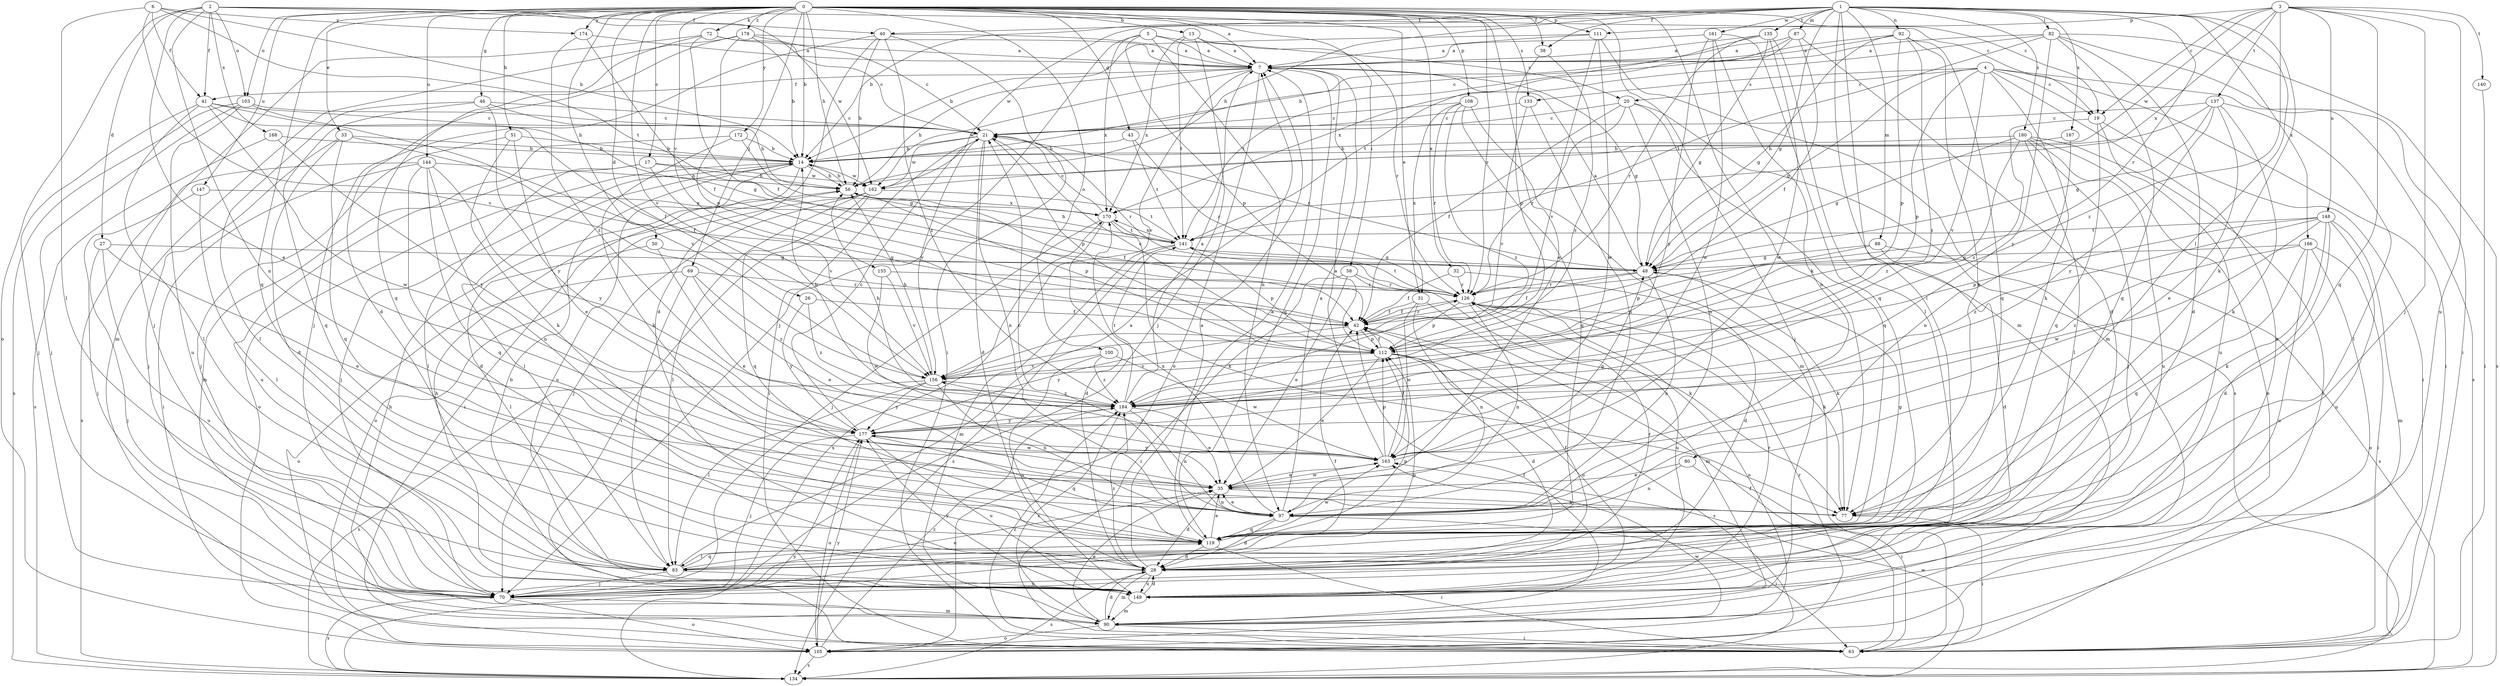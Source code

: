 strict digraph  {
0;
1;
2;
3;
4;
5;
6;
7;
13;
14;
17;
19;
20;
21;
26;
27;
28;
31;
32;
33;
35;
38;
40;
41;
42;
43;
46;
48;
50;
51;
56;
58;
63;
69;
70;
72;
77;
80;
82;
83;
87;
88;
90;
92;
97;
100;
103;
105;
108;
111;
112;
119;
126;
133;
134;
135;
137;
140;
141;
144;
147;
148;
149;
155;
156;
161;
162;
163;
166;
167;
168;
170;
172;
174;
177;
178;
180;
184;
0 -> 7  [label=a];
0 -> 13  [label=b];
0 -> 14  [label=b];
0 -> 17  [label=c];
0 -> 19  [label=c];
0 -> 26  [label=d];
0 -> 31  [label=e];
0 -> 32  [label=e];
0 -> 33  [label=e];
0 -> 35  [label=e];
0 -> 38  [label=f];
0 -> 43  [label=g];
0 -> 46  [label=g];
0 -> 50  [label=h];
0 -> 51  [label=h];
0 -> 56  [label=h];
0 -> 58  [label=i];
0 -> 63  [label=i];
0 -> 69  [label=j];
0 -> 72  [label=k];
0 -> 77  [label=k];
0 -> 100  [label=o];
0 -> 103  [label=o];
0 -> 108  [label=p];
0 -> 111  [label=p];
0 -> 119  [label=q];
0 -> 126  [label=r];
0 -> 133  [label=s];
0 -> 144  [label=u];
0 -> 147  [label=u];
0 -> 155  [label=v];
0 -> 156  [label=v];
0 -> 172  [label=y];
0 -> 174  [label=y];
0 -> 178  [label=z];
1 -> 14  [label=b];
1 -> 38  [label=f];
1 -> 40  [label=f];
1 -> 48  [label=g];
1 -> 56  [label=h];
1 -> 77  [label=k];
1 -> 80  [label=l];
1 -> 82  [label=l];
1 -> 83  [label=l];
1 -> 87  [label=m];
1 -> 88  [label=m];
1 -> 90  [label=m];
1 -> 92  [label=n];
1 -> 126  [label=r];
1 -> 135  [label=t];
1 -> 161  [label=w];
1 -> 162  [label=w];
1 -> 166  [label=x];
1 -> 167  [label=x];
1 -> 180  [label=z];
2 -> 19  [label=c];
2 -> 27  [label=d];
2 -> 35  [label=e];
2 -> 40  [label=f];
2 -> 41  [label=f];
2 -> 97  [label=n];
2 -> 103  [label=o];
2 -> 105  [label=o];
2 -> 162  [label=w];
2 -> 168  [label=x];
3 -> 19  [label=c];
3 -> 70  [label=j];
3 -> 111  [label=p];
3 -> 119  [label=q];
3 -> 137  [label=t];
3 -> 140  [label=t];
3 -> 148  [label=u];
3 -> 149  [label=u];
3 -> 162  [label=w];
3 -> 170  [label=x];
3 -> 184  [label=z];
4 -> 19  [label=c];
4 -> 20  [label=c];
4 -> 48  [label=g];
4 -> 63  [label=i];
4 -> 77  [label=k];
4 -> 112  [label=p];
4 -> 133  [label=s];
4 -> 134  [label=s];
4 -> 149  [label=u];
4 -> 156  [label=v];
5 -> 7  [label=a];
5 -> 20  [label=c];
5 -> 70  [label=j];
5 -> 97  [label=n];
5 -> 112  [label=p];
5 -> 170  [label=x];
6 -> 14  [label=b];
6 -> 41  [label=f];
6 -> 83  [label=l];
6 -> 141  [label=t];
6 -> 156  [label=v];
6 -> 174  [label=y];
7 -> 41  [label=f];
7 -> 48  [label=g];
7 -> 56  [label=h];
7 -> 105  [label=o];
7 -> 119  [label=q];
7 -> 156  [label=v];
7 -> 162  [label=w];
13 -> 7  [label=a];
13 -> 70  [label=j];
13 -> 126  [label=r];
13 -> 141  [label=t];
13 -> 170  [label=x];
14 -> 56  [label=h];
14 -> 63  [label=i];
14 -> 70  [label=j];
14 -> 83  [label=l];
14 -> 105  [label=o];
14 -> 149  [label=u];
14 -> 162  [label=w];
17 -> 56  [label=h];
17 -> 83  [label=l];
17 -> 149  [label=u];
17 -> 156  [label=v];
17 -> 162  [label=w];
19 -> 63  [label=i];
19 -> 119  [label=q];
19 -> 149  [label=u];
19 -> 184  [label=z];
20 -> 21  [label=c];
20 -> 42  [label=f];
20 -> 97  [label=n];
20 -> 119  [label=q];
20 -> 126  [label=r];
20 -> 134  [label=s];
21 -> 14  [label=b];
21 -> 28  [label=d];
21 -> 63  [label=i];
21 -> 97  [label=n];
21 -> 112  [label=p];
21 -> 126  [label=r];
21 -> 156  [label=v];
21 -> 162  [label=w];
26 -> 42  [label=f];
26 -> 177  [label=y];
26 -> 184  [label=z];
27 -> 35  [label=e];
27 -> 48  [label=g];
27 -> 70  [label=j];
27 -> 149  [label=u];
28 -> 7  [label=a];
28 -> 42  [label=f];
28 -> 90  [label=m];
28 -> 126  [label=r];
28 -> 134  [label=s];
28 -> 149  [label=u];
28 -> 184  [label=z];
31 -> 42  [label=f];
31 -> 90  [label=m];
31 -> 97  [label=n];
31 -> 163  [label=w];
32 -> 28  [label=d];
32 -> 42  [label=f];
32 -> 126  [label=r];
33 -> 14  [label=b];
33 -> 28  [label=d];
33 -> 42  [label=f];
33 -> 70  [label=j];
33 -> 119  [label=q];
35 -> 28  [label=d];
35 -> 77  [label=k];
35 -> 97  [label=n];
35 -> 163  [label=w];
38 -> 112  [label=p];
38 -> 184  [label=z];
40 -> 7  [label=a];
40 -> 28  [label=d];
40 -> 56  [label=h];
40 -> 63  [label=i];
40 -> 70  [label=j];
40 -> 184  [label=z];
41 -> 21  [label=c];
41 -> 42  [label=f];
41 -> 48  [label=g];
41 -> 70  [label=j];
41 -> 83  [label=l];
41 -> 163  [label=w];
42 -> 112  [label=p];
42 -> 126  [label=r];
42 -> 177  [label=y];
43 -> 14  [label=b];
43 -> 126  [label=r];
43 -> 141  [label=t];
46 -> 21  [label=c];
46 -> 56  [label=h];
46 -> 83  [label=l];
46 -> 119  [label=q];
46 -> 177  [label=y];
48 -> 7  [label=a];
48 -> 21  [label=c];
48 -> 42  [label=f];
48 -> 77  [label=k];
48 -> 97  [label=n];
48 -> 126  [label=r];
50 -> 35  [label=e];
50 -> 48  [label=g];
50 -> 83  [label=l];
51 -> 14  [label=b];
51 -> 35  [label=e];
51 -> 70  [label=j];
51 -> 77  [label=k];
56 -> 14  [label=b];
56 -> 42  [label=f];
56 -> 112  [label=p];
56 -> 170  [label=x];
58 -> 35  [label=e];
58 -> 63  [label=i];
58 -> 77  [label=k];
58 -> 126  [label=r];
63 -> 42  [label=f];
63 -> 184  [label=z];
69 -> 35  [label=e];
69 -> 83  [label=l];
69 -> 105  [label=o];
69 -> 126  [label=r];
69 -> 184  [label=z];
70 -> 35  [label=e];
70 -> 42  [label=f];
70 -> 90  [label=m];
70 -> 105  [label=o];
70 -> 112  [label=p];
70 -> 134  [label=s];
72 -> 7  [label=a];
72 -> 21  [label=c];
72 -> 42  [label=f];
72 -> 70  [label=j];
72 -> 119  [label=q];
77 -> 63  [label=i];
80 -> 35  [label=e];
80 -> 63  [label=i];
80 -> 97  [label=n];
82 -> 7  [label=a];
82 -> 28  [label=d];
82 -> 63  [label=i];
82 -> 119  [label=q];
82 -> 134  [label=s];
82 -> 141  [label=t];
82 -> 170  [label=x];
82 -> 177  [label=y];
83 -> 7  [label=a];
83 -> 70  [label=j];
83 -> 112  [label=p];
83 -> 119  [label=q];
83 -> 149  [label=u];
87 -> 7  [label=a];
87 -> 14  [label=b];
87 -> 28  [label=d];
87 -> 42  [label=f];
87 -> 141  [label=t];
88 -> 28  [label=d];
88 -> 48  [label=g];
88 -> 112  [label=p];
88 -> 134  [label=s];
90 -> 28  [label=d];
90 -> 35  [label=e];
90 -> 42  [label=f];
90 -> 56  [label=h];
90 -> 63  [label=i];
90 -> 105  [label=o];
90 -> 184  [label=z];
92 -> 7  [label=a];
92 -> 21  [label=c];
92 -> 48  [label=g];
92 -> 77  [label=k];
92 -> 112  [label=p];
92 -> 119  [label=q];
92 -> 184  [label=z];
97 -> 7  [label=a];
97 -> 21  [label=c];
97 -> 28  [label=d];
97 -> 35  [label=e];
97 -> 63  [label=i];
97 -> 119  [label=q];
97 -> 170  [label=x];
100 -> 149  [label=u];
100 -> 156  [label=v];
100 -> 163  [label=w];
100 -> 184  [label=z];
103 -> 21  [label=c];
103 -> 70  [label=j];
103 -> 134  [label=s];
103 -> 149  [label=u];
103 -> 156  [label=v];
105 -> 126  [label=r];
105 -> 134  [label=s];
105 -> 163  [label=w];
105 -> 177  [label=y];
105 -> 184  [label=z];
108 -> 21  [label=c];
108 -> 90  [label=m];
108 -> 119  [label=q];
108 -> 126  [label=r];
108 -> 184  [label=z];
108 -> 31  [label=x];
111 -> 7  [label=a];
111 -> 14  [label=b];
111 -> 90  [label=m];
111 -> 156  [label=v];
111 -> 163  [label=w];
112 -> 21  [label=c];
112 -> 28  [label=d];
112 -> 35  [label=e];
112 -> 42  [label=f];
112 -> 134  [label=s];
112 -> 149  [label=u];
112 -> 156  [label=v];
119 -> 7  [label=a];
119 -> 28  [label=d];
119 -> 35  [label=e];
119 -> 48  [label=g];
119 -> 63  [label=i];
119 -> 83  [label=l];
119 -> 163  [label=w];
126 -> 42  [label=f];
126 -> 77  [label=k];
126 -> 97  [label=n];
126 -> 105  [label=o];
126 -> 112  [label=p];
126 -> 141  [label=t];
126 -> 149  [label=u];
133 -> 21  [label=c];
133 -> 97  [label=n];
133 -> 156  [label=v];
134 -> 163  [label=w];
134 -> 170  [label=x];
134 -> 177  [label=y];
135 -> 7  [label=a];
135 -> 48  [label=g];
135 -> 83  [label=l];
135 -> 126  [label=r];
135 -> 141  [label=t];
135 -> 163  [label=w];
137 -> 21  [label=c];
137 -> 35  [label=e];
137 -> 48  [label=g];
137 -> 56  [label=h];
137 -> 77  [label=k];
137 -> 83  [label=l];
137 -> 177  [label=y];
140 -> 63  [label=i];
141 -> 48  [label=g];
141 -> 56  [label=h];
141 -> 90  [label=m];
141 -> 112  [label=p];
141 -> 134  [label=s];
141 -> 170  [label=x];
144 -> 28  [label=d];
144 -> 56  [label=h];
144 -> 63  [label=i];
144 -> 97  [label=n];
144 -> 119  [label=q];
144 -> 134  [label=s];
144 -> 177  [label=y];
147 -> 70  [label=j];
147 -> 83  [label=l];
147 -> 170  [label=x];
148 -> 28  [label=d];
148 -> 77  [label=k];
148 -> 90  [label=m];
148 -> 112  [label=p];
148 -> 141  [label=t];
148 -> 149  [label=u];
148 -> 163  [label=w];
148 -> 184  [label=z];
149 -> 14  [label=b];
149 -> 28  [label=d];
149 -> 56  [label=h];
149 -> 90  [label=m];
149 -> 126  [label=r];
149 -> 177  [label=y];
155 -> 126  [label=r];
155 -> 156  [label=v];
155 -> 163  [label=w];
156 -> 56  [label=h];
156 -> 83  [label=l];
156 -> 97  [label=n];
156 -> 134  [label=s];
156 -> 177  [label=y];
156 -> 184  [label=z];
161 -> 7  [label=a];
161 -> 97  [label=n];
161 -> 119  [label=q];
161 -> 163  [label=w];
161 -> 177  [label=y];
162 -> 63  [label=i];
162 -> 70  [label=j];
162 -> 83  [label=l];
162 -> 105  [label=o];
162 -> 119  [label=q];
162 -> 141  [label=t];
163 -> 7  [label=a];
163 -> 35  [label=e];
163 -> 42  [label=f];
163 -> 48  [label=g];
163 -> 112  [label=p];
163 -> 156  [label=v];
163 -> 177  [label=y];
166 -> 48  [label=g];
166 -> 63  [label=i];
166 -> 105  [label=o];
166 -> 119  [label=q];
166 -> 149  [label=u];
166 -> 184  [label=z];
167 -> 14  [label=b];
167 -> 97  [label=n];
168 -> 14  [label=b];
168 -> 134  [label=s];
168 -> 177  [label=y];
170 -> 21  [label=c];
170 -> 28  [label=d];
170 -> 70  [label=j];
170 -> 77  [label=k];
170 -> 141  [label=t];
172 -> 14  [label=b];
172 -> 48  [label=g];
172 -> 77  [label=k];
172 -> 90  [label=m];
174 -> 7  [label=a];
174 -> 42  [label=f];
174 -> 184  [label=z];
177 -> 21  [label=c];
177 -> 70  [label=j];
177 -> 105  [label=o];
177 -> 119  [label=q];
177 -> 149  [label=u];
177 -> 163  [label=w];
178 -> 7  [label=a];
178 -> 14  [label=b];
178 -> 21  [label=c];
178 -> 28  [label=d];
178 -> 90  [label=m];
178 -> 112  [label=p];
180 -> 14  [label=b];
180 -> 48  [label=g];
180 -> 63  [label=i];
180 -> 70  [label=j];
180 -> 83  [label=l];
180 -> 105  [label=o];
180 -> 149  [label=u];
180 -> 184  [label=z];
184 -> 7  [label=a];
184 -> 14  [label=b];
184 -> 35  [label=e];
184 -> 56  [label=h];
184 -> 97  [label=n];
184 -> 141  [label=t];
184 -> 177  [label=y];
}
